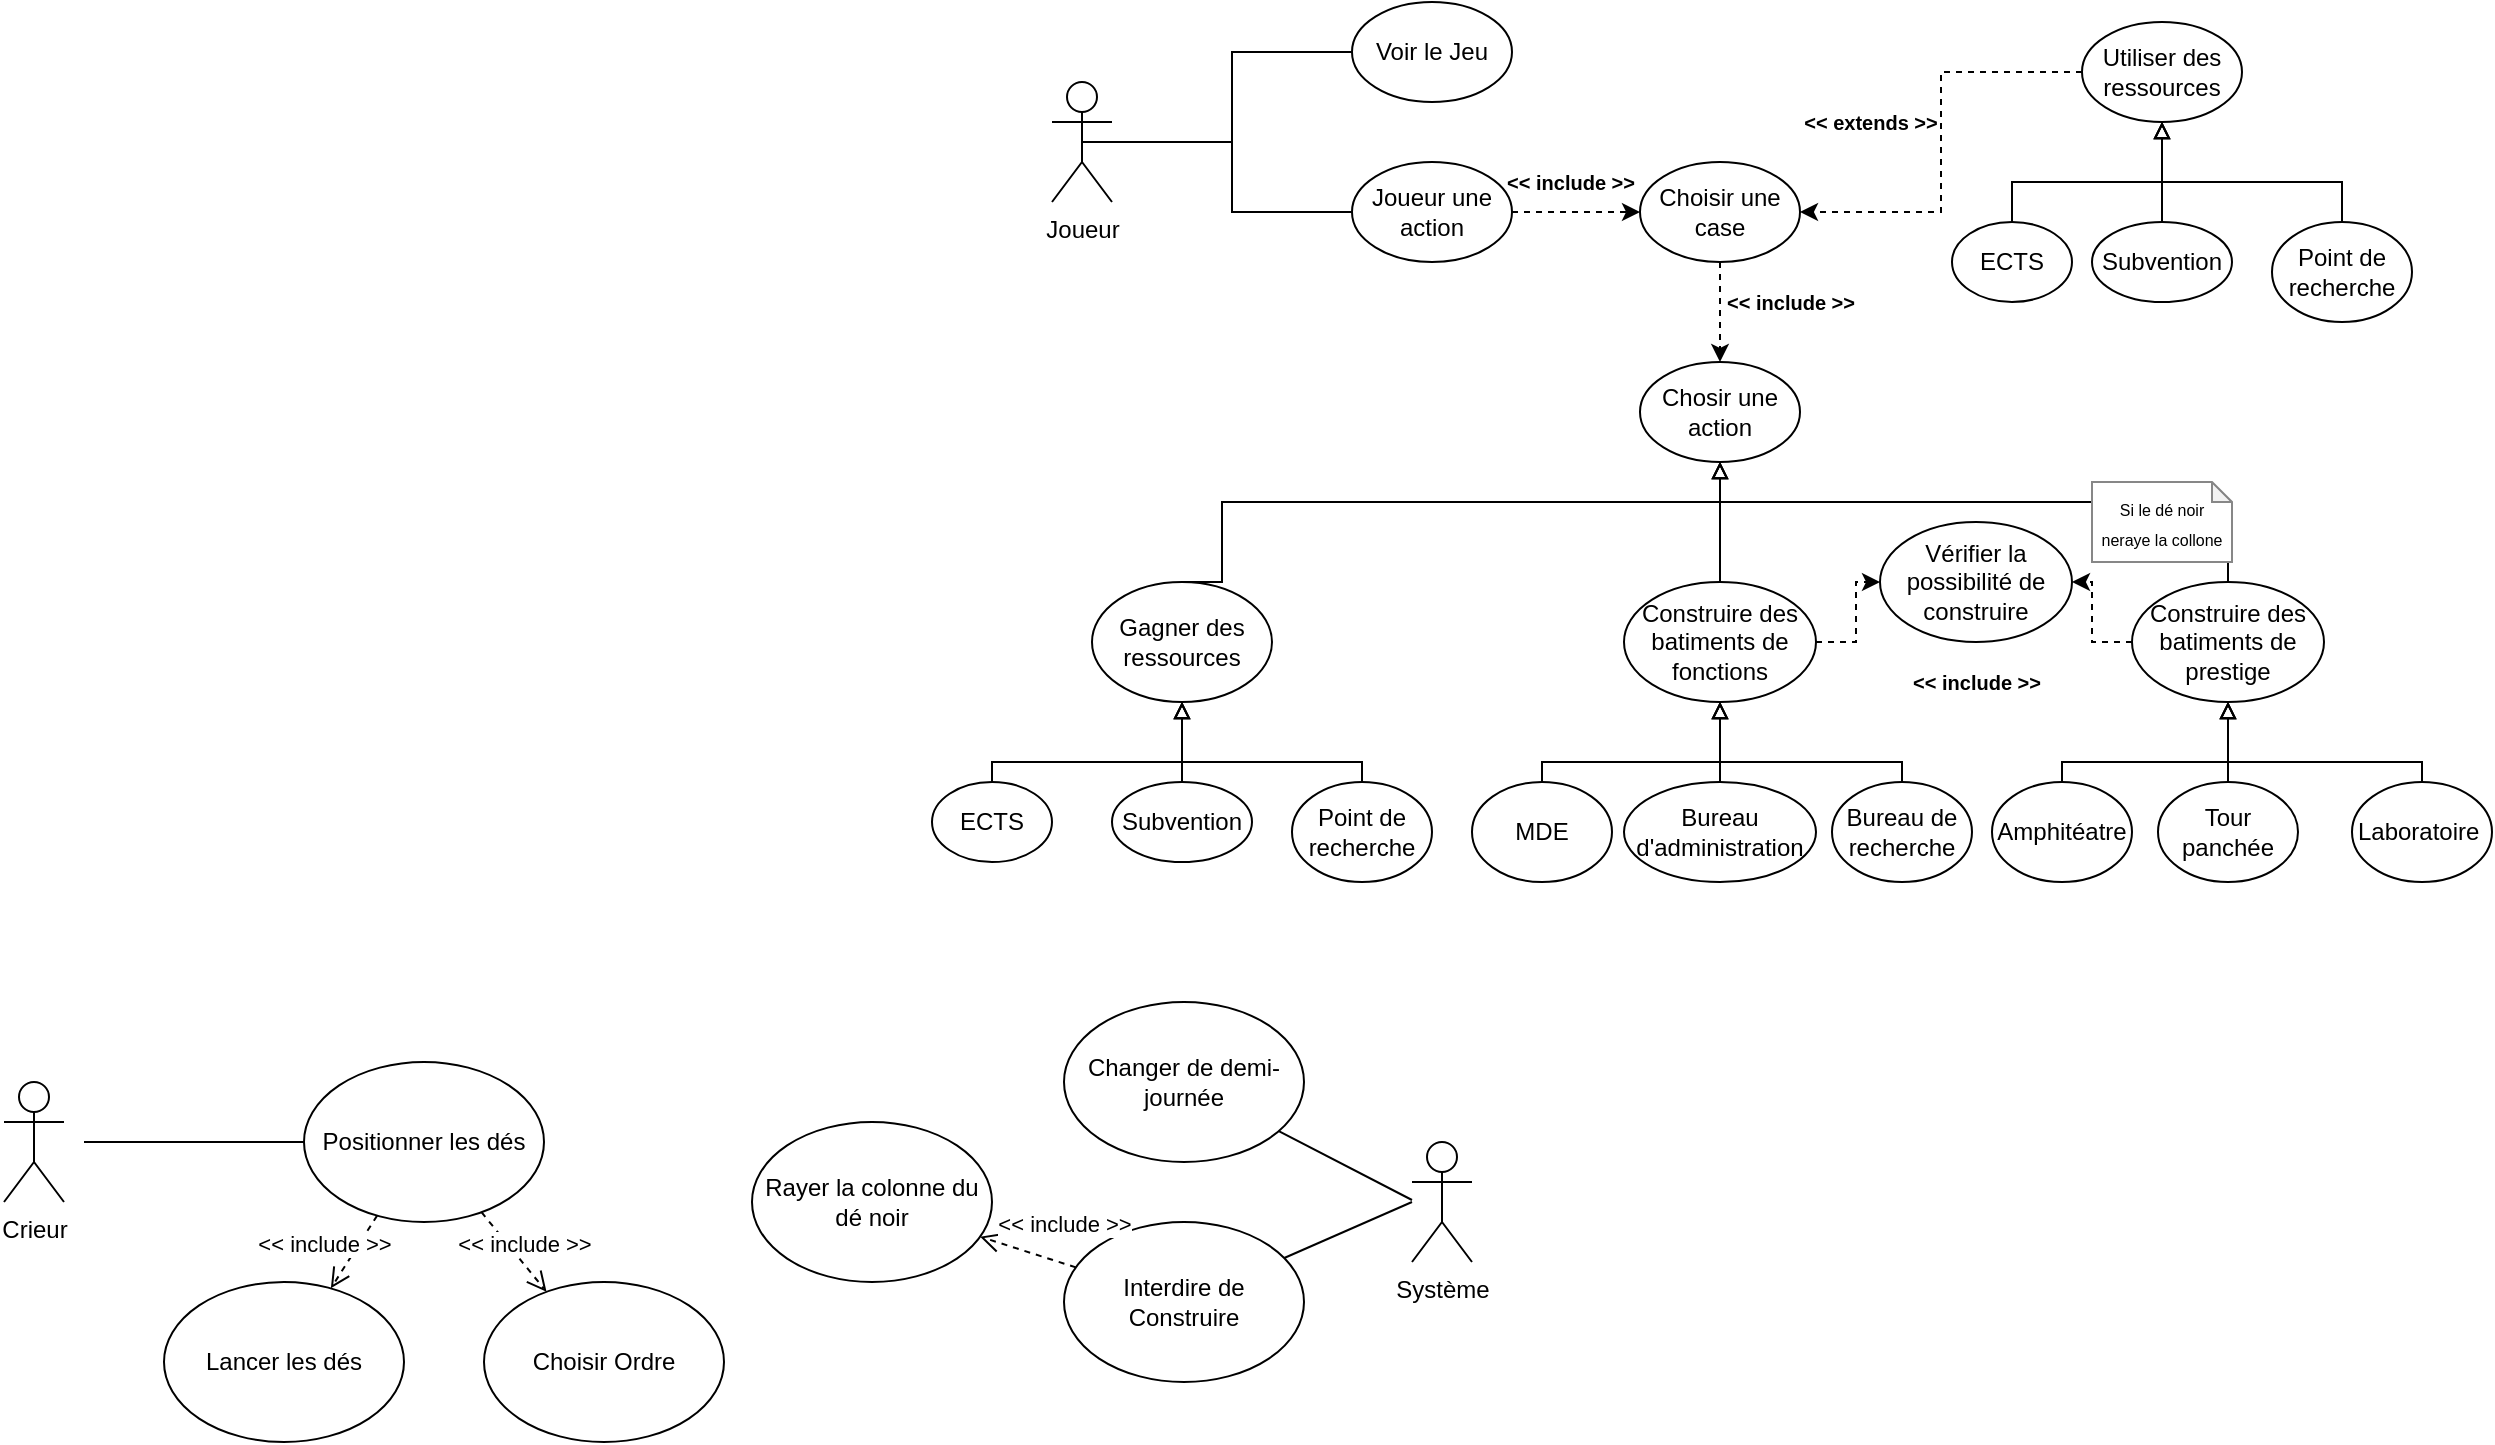 <mxfile version="24.9.0">
  <diagram name="Page-1" id="SSMdGqV66un1ues1H1LF">
    <mxGraphModel dx="1343" dy="225" grid="1" gridSize="10" guides="1" tooltips="1" connect="1" arrows="1" fold="1" page="1" pageScale="1" pageWidth="827" pageHeight="1169" math="0" shadow="0">
      <root>
        <mxCell id="0" />
        <mxCell id="1" parent="0" />
        <mxCell id="pE3MrQd4a998rbX4YYhi-1" value="Crieur" style="shape=umlActor;verticalLabelPosition=bottom;verticalAlign=top;html=1;outlineConnect=0;" parent="1" vertex="1">
          <mxGeometry x="-444" y="650" width="30" height="60" as="geometry" />
        </mxCell>
        <mxCell id="Ci0lGtwht_oeSIMEB8GQ-7" style="rounded=0;orthogonalLoop=1;jettySize=auto;html=1;entryX=0;entryY=0.5;entryDx=0;entryDy=0;edgeStyle=orthogonalEdgeStyle;endArrow=none;endFill=0;" parent="1" source="Ci0lGtwht_oeSIMEB8GQ-4" target="Ci0lGtwht_oeSIMEB8GQ-5" edge="1">
          <mxGeometry relative="1" as="geometry" />
        </mxCell>
        <mxCell id="pE3MrQd4a998rbX4YYhi-2" value="" style="endArrow=none;html=1;rounded=0;" parent="1" edge="1">
          <mxGeometry width="50" height="50" relative="1" as="geometry">
            <mxPoint x="-404" y="680" as="sourcePoint" />
            <mxPoint x="-294" y="680" as="targetPoint" />
          </mxGeometry>
        </mxCell>
        <mxCell id="Ci0lGtwht_oeSIMEB8GQ-8" style="edgeStyle=orthogonalEdgeStyle;rounded=0;orthogonalLoop=1;jettySize=auto;html=1;exitX=0.5;exitY=0.5;exitDx=0;exitDy=0;exitPerimeter=0;entryX=0;entryY=0.5;entryDx=0;entryDy=0;endArrow=none;endFill=0;" parent="1" source="Ci0lGtwht_oeSIMEB8GQ-4" target="Ci0lGtwht_oeSIMEB8GQ-6" edge="1">
          <mxGeometry relative="1" as="geometry" />
        </mxCell>
        <mxCell id="pE3MrQd4a998rbX4YYhi-3" value="Positionner les dés" style="ellipse;whiteSpace=wrap;html=1;" parent="1" vertex="1">
          <mxGeometry x="-294" y="640" width="120" height="80" as="geometry" />
        </mxCell>
        <mxCell id="Ci0lGtwht_oeSIMEB8GQ-4" value="Joueur" style="shape=umlActor;verticalLabelPosition=bottom;verticalAlign=top;html=1;outlineConnect=0;" parent="1" vertex="1">
          <mxGeometry x="80" y="150" width="30" height="60" as="geometry" />
        </mxCell>
        <mxCell id="pE3MrQd4a998rbX4YYhi-4" value="Lancer les dés" style="ellipse;whiteSpace=wrap;html=1;" parent="1" vertex="1">
          <mxGeometry x="-364" y="750" width="120" height="80" as="geometry" />
        </mxCell>
        <mxCell id="Ci0lGtwht_oeSIMEB8GQ-5" value="Voir le Jeu" style="ellipse;whiteSpace=wrap;html=1;" parent="1" vertex="1">
          <mxGeometry x="230" y="110" width="80" height="50" as="geometry" />
        </mxCell>
        <mxCell id="pE3MrQd4a998rbX4YYhi-5" value="Choisir Ordre" style="ellipse;whiteSpace=wrap;html=1;" parent="1" vertex="1">
          <mxGeometry x="-204" y="750" width="120" height="80" as="geometry" />
        </mxCell>
        <mxCell id="Ci0lGtwht_oeSIMEB8GQ-14" style="edgeStyle=orthogonalEdgeStyle;rounded=0;orthogonalLoop=1;jettySize=auto;html=1;entryX=0;entryY=0.5;entryDx=0;entryDy=0;dashed=1;" parent="1" source="Ci0lGtwht_oeSIMEB8GQ-6" target="Ci0lGtwht_oeSIMEB8GQ-9" edge="1">
          <mxGeometry relative="1" as="geometry" />
        </mxCell>
        <mxCell id="pE3MrQd4a998rbX4YYhi-7" value="&amp;lt;&amp;lt; include &amp;gt;&amp;gt;" style="html=1;verticalAlign=bottom;endArrow=open;dashed=1;endSize=8;curved=0;rounded=0;" parent="1" source="pE3MrQd4a998rbX4YYhi-3" target="pE3MrQd4a998rbX4YYhi-4" edge="1">
          <mxGeometry x="0.57" y="-10" relative="1" as="geometry">
            <mxPoint x="-274" y="720" as="sourcePoint" />
            <mxPoint x="-354" y="720" as="targetPoint" />
            <mxPoint as="offset" />
          </mxGeometry>
        </mxCell>
        <mxCell id="Ci0lGtwht_oeSIMEB8GQ-6" value="Joueur une action" style="ellipse;whiteSpace=wrap;html=1;" parent="1" vertex="1">
          <mxGeometry x="230" y="190" width="80" height="50" as="geometry" />
        </mxCell>
        <mxCell id="pE3MrQd4a998rbX4YYhi-8" value="&amp;lt;&amp;lt; include &amp;gt;&amp;gt;" style="html=1;verticalAlign=bottom;endArrow=open;dashed=1;endSize=8;curved=0;rounded=0;" parent="1" source="pE3MrQd4a998rbX4YYhi-3" target="pE3MrQd4a998rbX4YYhi-5" edge="1">
          <mxGeometry x="0.274" y="1" relative="1" as="geometry">
            <mxPoint x="-247" y="727" as="sourcePoint" />
            <mxPoint x="-271" y="763" as="targetPoint" />
            <mxPoint as="offset" />
          </mxGeometry>
        </mxCell>
        <mxCell id="Ci0lGtwht_oeSIMEB8GQ-16" style="edgeStyle=orthogonalEdgeStyle;rounded=0;orthogonalLoop=1;jettySize=auto;html=1;dashed=1;" parent="1" source="Ci0lGtwht_oeSIMEB8GQ-9" target="Ci0lGtwht_oeSIMEB8GQ-10" edge="1">
          <mxGeometry relative="1" as="geometry" />
        </mxCell>
        <mxCell id="pE3MrQd4a998rbX4YYhi-9" value="Système" style="shape=umlActor;verticalLabelPosition=bottom;verticalAlign=top;html=1;outlineConnect=0;" parent="1" vertex="1">
          <mxGeometry x="260" y="680" width="30" height="60" as="geometry" />
        </mxCell>
        <mxCell id="Ci0lGtwht_oeSIMEB8GQ-9" value="Choisir une case" style="ellipse;whiteSpace=wrap;html=1;" parent="1" vertex="1">
          <mxGeometry x="374" y="190" width="80" height="50" as="geometry" />
        </mxCell>
        <mxCell id="Ci0lGtwht_oeSIMEB8GQ-10" value="Chosir une action" style="ellipse;whiteSpace=wrap;html=1;" parent="1" vertex="1">
          <mxGeometry x="374" y="290" width="80" height="50" as="geometry" />
        </mxCell>
        <mxCell id="Ci0lGtwht_oeSIMEB8GQ-15" style="edgeStyle=orthogonalEdgeStyle;rounded=0;orthogonalLoop=1;jettySize=auto;html=1;exitX=0;exitY=0.5;exitDx=0;exitDy=0;entryX=1;entryY=0.5;entryDx=0;entryDy=0;dashed=1;" parent="1" source="Ci0lGtwht_oeSIMEB8GQ-12" target="Ci0lGtwht_oeSIMEB8GQ-9" edge="1">
          <mxGeometry relative="1" as="geometry" />
        </mxCell>
        <mxCell id="Ci0lGtwht_oeSIMEB8GQ-12" value="Utiliser des ressources" style="ellipse;whiteSpace=wrap;html=1;" parent="1" vertex="1">
          <mxGeometry x="595" y="120" width="80" height="50" as="geometry" />
        </mxCell>
        <mxCell id="SuMKHEDzkvPLEXN3Q3Va-4" style="edgeStyle=orthogonalEdgeStyle;rounded=0;orthogonalLoop=1;jettySize=auto;html=1;entryX=0.5;entryY=1;entryDx=0;entryDy=0;endArrow=block;endFill=0;" edge="1" parent="1" source="SuMKHEDzkvPLEXN3Q3Va-1" target="Ci0lGtwht_oeSIMEB8GQ-12">
          <mxGeometry relative="1" as="geometry">
            <Array as="points">
              <mxPoint x="560" y="200" />
              <mxPoint x="635" y="200" />
            </Array>
          </mxGeometry>
        </mxCell>
        <mxCell id="pE3MrQd4a998rbX4YYhi-10" value="" style="endArrow=none;html=1;rounded=0;" parent="1" source="pE3MrQd4a998rbX4YYhi-11" edge="1">
          <mxGeometry width="50" height="50" relative="1" as="geometry">
            <mxPoint x="166" y="709.23" as="sourcePoint" />
            <mxPoint x="260" y="709" as="targetPoint" />
          </mxGeometry>
        </mxCell>
        <mxCell id="SuMKHEDzkvPLEXN3Q3Va-1" value="ECTS" style="ellipse;whiteSpace=wrap;html=1;" vertex="1" parent="1">
          <mxGeometry x="530" y="220" width="60" height="40" as="geometry" />
        </mxCell>
        <mxCell id="pE3MrQd4a998rbX4YYhi-11" value="Changer de demi-journée" style="ellipse;whiteSpace=wrap;html=1;" parent="1" vertex="1">
          <mxGeometry x="86" y="610" width="120" height="80" as="geometry" />
        </mxCell>
        <mxCell id="SuMKHEDzkvPLEXN3Q3Va-5" style="edgeStyle=orthogonalEdgeStyle;rounded=0;orthogonalLoop=1;jettySize=auto;html=1;exitX=0.5;exitY=0;exitDx=0;exitDy=0;endArrow=block;endFill=0;" edge="1" parent="1" source="SuMKHEDzkvPLEXN3Q3Va-2">
          <mxGeometry relative="1" as="geometry">
            <mxPoint x="635" y="170" as="targetPoint" />
          </mxGeometry>
        </mxCell>
        <mxCell id="pE3MrQd4a998rbX4YYhi-12" value="Interdire de Construire" style="ellipse;whiteSpace=wrap;html=1;" parent="1" vertex="1">
          <mxGeometry x="86" y="720" width="120" height="80" as="geometry" />
        </mxCell>
        <mxCell id="SuMKHEDzkvPLEXN3Q3Va-2" value="Subvention" style="ellipse;whiteSpace=wrap;html=1;" vertex="1" parent="1">
          <mxGeometry x="600" y="220" width="70" height="40" as="geometry" />
        </mxCell>
        <mxCell id="pE3MrQd4a998rbX4YYhi-13" value="" style="endArrow=none;html=1;rounded=0;" parent="1" source="pE3MrQd4a998rbX4YYhi-12" edge="1">
          <mxGeometry width="50" height="50" relative="1" as="geometry">
            <mxPoint x="169" y="679" as="sourcePoint" />
            <mxPoint x="260" y="710" as="targetPoint" />
          </mxGeometry>
        </mxCell>
        <mxCell id="SuMKHEDzkvPLEXN3Q3Va-6" style="edgeStyle=orthogonalEdgeStyle;rounded=0;orthogonalLoop=1;jettySize=auto;html=1;entryX=0.5;entryY=1;entryDx=0;entryDy=0;endArrow=block;endFill=0;" edge="1" parent="1" source="SuMKHEDzkvPLEXN3Q3Va-3" target="Ci0lGtwht_oeSIMEB8GQ-12">
          <mxGeometry relative="1" as="geometry">
            <Array as="points">
              <mxPoint x="725" y="200" />
              <mxPoint x="635" y="200" />
            </Array>
          </mxGeometry>
        </mxCell>
        <mxCell id="pE3MrQd4a998rbX4YYhi-14" value="&lt;span data-lucid-content=&quot;{&amp;quot;t&amp;quot;:&amp;quot;Rayer la colonne du dés noir&amp;quot;,&amp;quot;m&amp;quot;:[]}&quot; data-lucid-type=&quot;application/vnd.lucid.text&quot;&gt;Rayer la colonne du dé noir&lt;/span&gt;" style="ellipse;whiteSpace=wrap;html=1;" parent="1" vertex="1">
          <mxGeometry x="-70" y="670" width="120" height="80" as="geometry" />
        </mxCell>
        <mxCell id="SuMKHEDzkvPLEXN3Q3Va-3" value="Point de recherche" style="ellipse;whiteSpace=wrap;html=1;" vertex="1" parent="1">
          <mxGeometry x="690" y="220" width="70" height="50" as="geometry" />
        </mxCell>
        <mxCell id="pE3MrQd4a998rbX4YYhi-15" value="&amp;lt;&amp;lt; include &amp;gt;&amp;gt;" style="html=1;verticalAlign=bottom;endArrow=open;dashed=1;endSize=8;curved=0;rounded=0;" parent="1" source="pE3MrQd4a998rbX4YYhi-12" target="pE3MrQd4a998rbX4YYhi-14" edge="1">
          <mxGeometry x="-0.621" y="-10" relative="1" as="geometry">
            <mxPoint x="-291" y="695" as="sourcePoint" />
            <mxPoint x="-259" y="735" as="targetPoint" />
            <mxPoint as="offset" />
          </mxGeometry>
        </mxCell>
        <mxCell id="SuMKHEDzkvPLEXN3Q3Va-10" style="edgeStyle=orthogonalEdgeStyle;rounded=0;orthogonalLoop=1;jettySize=auto;html=1;entryX=0.5;entryY=1;entryDx=0;entryDy=0;endArrow=block;endFill=0;exitX=0.5;exitY=0;exitDx=0;exitDy=0;" edge="1" parent="1" source="SuMKHEDzkvPLEXN3Q3Va-7" target="Ci0lGtwht_oeSIMEB8GQ-10">
          <mxGeometry relative="1" as="geometry">
            <Array as="points">
              <mxPoint x="165" y="360" />
              <mxPoint x="414" y="360" />
            </Array>
          </mxGeometry>
        </mxCell>
        <mxCell id="SuMKHEDzkvPLEXN3Q3Va-7" value="Gagner des ressources" style="ellipse;whiteSpace=wrap;html=1;" vertex="1" parent="1">
          <mxGeometry x="100" y="400" width="90" height="60" as="geometry" />
        </mxCell>
        <mxCell id="SuMKHEDzkvPLEXN3Q3Va-11" style="edgeStyle=orthogonalEdgeStyle;rounded=0;orthogonalLoop=1;jettySize=auto;html=1;entryX=0.5;entryY=1;entryDx=0;entryDy=0;endArrow=block;endFill=0;" edge="1" parent="1" source="SuMKHEDzkvPLEXN3Q3Va-8" target="Ci0lGtwht_oeSIMEB8GQ-10">
          <mxGeometry relative="1" as="geometry" />
        </mxCell>
        <mxCell id="SuMKHEDzkvPLEXN3Q3Va-36" style="edgeStyle=orthogonalEdgeStyle;rounded=0;orthogonalLoop=1;jettySize=auto;html=1;dashed=1;" edge="1" parent="1" source="SuMKHEDzkvPLEXN3Q3Va-8" target="SuMKHEDzkvPLEXN3Q3Va-34">
          <mxGeometry relative="1" as="geometry" />
        </mxCell>
        <mxCell id="SuMKHEDzkvPLEXN3Q3Va-8" value="Construire des batiments de fonctions" style="ellipse;whiteSpace=wrap;html=1;" vertex="1" parent="1">
          <mxGeometry x="366" y="400" width="96" height="60" as="geometry" />
        </mxCell>
        <mxCell id="SuMKHEDzkvPLEXN3Q3Va-12" style="edgeStyle=orthogonalEdgeStyle;rounded=0;orthogonalLoop=1;jettySize=auto;html=1;entryX=0.5;entryY=1;entryDx=0;entryDy=0;endArrow=block;endFill=0;" edge="1" parent="1" source="pE3MrQd4a998rbX4YYhi-16" target="Ci0lGtwht_oeSIMEB8GQ-10">
          <mxGeometry relative="1" as="geometry">
            <Array as="points">
              <mxPoint x="668" y="360" />
              <mxPoint x="414" y="360" />
            </Array>
          </mxGeometry>
        </mxCell>
        <mxCell id="SuMKHEDzkvPLEXN3Q3Va-35" style="edgeStyle=orthogonalEdgeStyle;rounded=0;orthogonalLoop=1;jettySize=auto;html=1;entryX=1;entryY=0.5;entryDx=0;entryDy=0;dashed=1;" edge="1" parent="1" source="SuMKHEDzkvPLEXN3Q3Va-9" target="SuMKHEDzkvPLEXN3Q3Va-34">
          <mxGeometry relative="1" as="geometry" />
        </mxCell>
        <mxCell id="SuMKHEDzkvPLEXN3Q3Va-9" value="Construire des batiments de prestige" style="ellipse;whiteSpace=wrap;html=1;" vertex="1" parent="1">
          <mxGeometry x="620" y="400" width="96" height="60" as="geometry" />
        </mxCell>
        <mxCell id="SuMKHEDzkvPLEXN3Q3Va-22" style="edgeStyle=orthogonalEdgeStyle;rounded=0;orthogonalLoop=1;jettySize=auto;html=1;entryX=0.5;entryY=1;entryDx=0;entryDy=0;endArrow=block;endFill=0;" edge="1" parent="1" source="SuMKHEDzkvPLEXN3Q3Va-13" target="SuMKHEDzkvPLEXN3Q3Va-7">
          <mxGeometry relative="1" as="geometry">
            <Array as="points">
              <mxPoint x="50" y="490" />
              <mxPoint x="145" y="490" />
            </Array>
          </mxGeometry>
        </mxCell>
        <mxCell id="SuMKHEDzkvPLEXN3Q3Va-13" value="ECTS" style="ellipse;whiteSpace=wrap;html=1;" vertex="1" parent="1">
          <mxGeometry x="20" y="500" width="60" height="40" as="geometry" />
        </mxCell>
        <mxCell id="SuMKHEDzkvPLEXN3Q3Va-21" style="edgeStyle=orthogonalEdgeStyle;rounded=0;orthogonalLoop=1;jettySize=auto;html=1;endArrow=block;endFill=0;" edge="1" parent="1" source="SuMKHEDzkvPLEXN3Q3Va-14">
          <mxGeometry relative="1" as="geometry">
            <mxPoint x="145.0" y="460" as="targetPoint" />
          </mxGeometry>
        </mxCell>
        <mxCell id="SuMKHEDzkvPLEXN3Q3Va-14" value="Subvention" style="ellipse;whiteSpace=wrap;html=1;" vertex="1" parent="1">
          <mxGeometry x="110" y="500" width="70" height="40" as="geometry" />
        </mxCell>
        <mxCell id="SuMKHEDzkvPLEXN3Q3Va-18" style="edgeStyle=orthogonalEdgeStyle;rounded=0;orthogonalLoop=1;jettySize=auto;html=1;entryX=0.5;entryY=1;entryDx=0;entryDy=0;endArrow=block;endFill=0;exitX=0.5;exitY=0;exitDx=0;exitDy=0;" edge="1" parent="1" source="SuMKHEDzkvPLEXN3Q3Va-15" target="SuMKHEDzkvPLEXN3Q3Va-7">
          <mxGeometry relative="1" as="geometry">
            <Array as="points">
              <mxPoint x="235" y="490" />
              <mxPoint x="145" y="490" />
            </Array>
          </mxGeometry>
        </mxCell>
        <mxCell id="SuMKHEDzkvPLEXN3Q3Va-15" value="Point de recherche" style="ellipse;whiteSpace=wrap;html=1;" vertex="1" parent="1">
          <mxGeometry x="200" y="500" width="70" height="50" as="geometry" />
        </mxCell>
        <mxCell id="SuMKHEDzkvPLEXN3Q3Va-25" style="edgeStyle=orthogonalEdgeStyle;rounded=0;orthogonalLoop=1;jettySize=auto;html=1;entryX=0.5;entryY=1;entryDx=0;entryDy=0;endArrow=block;endFill=0;" edge="1" parent="1" source="SuMKHEDzkvPLEXN3Q3Va-19" target="SuMKHEDzkvPLEXN3Q3Va-8">
          <mxGeometry relative="1" as="geometry">
            <Array as="points">
              <mxPoint x="325" y="490" />
              <mxPoint x="414" y="490" />
            </Array>
          </mxGeometry>
        </mxCell>
        <mxCell id="SuMKHEDzkvPLEXN3Q3Va-19" value="MDE" style="ellipse;whiteSpace=wrap;html=1;" vertex="1" parent="1">
          <mxGeometry x="290" y="500" width="70" height="50" as="geometry" />
        </mxCell>
        <mxCell id="SuMKHEDzkvPLEXN3Q3Va-23" style="edgeStyle=orthogonalEdgeStyle;rounded=0;orthogonalLoop=1;jettySize=auto;html=1;entryX=0.5;entryY=1;entryDx=0;entryDy=0;endArrow=block;endFill=0;" edge="1" parent="1" source="SuMKHEDzkvPLEXN3Q3Va-20" target="SuMKHEDzkvPLEXN3Q3Va-8">
          <mxGeometry relative="1" as="geometry" />
        </mxCell>
        <mxCell id="SuMKHEDzkvPLEXN3Q3Va-20" value="Bureau d&#39;administration" style="ellipse;whiteSpace=wrap;html=1;" vertex="1" parent="1">
          <mxGeometry x="366" y="500" width="96" height="50" as="geometry" />
        </mxCell>
        <mxCell id="SuMKHEDzkvPLEXN3Q3Va-26" style="edgeStyle=orthogonalEdgeStyle;rounded=0;orthogonalLoop=1;jettySize=auto;html=1;entryX=0.5;entryY=1;entryDx=0;entryDy=0;endArrow=block;endFill=0;" edge="1" parent="1" source="SuMKHEDzkvPLEXN3Q3Va-24" target="SuMKHEDzkvPLEXN3Q3Va-8">
          <mxGeometry relative="1" as="geometry">
            <Array as="points">
              <mxPoint x="505" y="490" />
              <mxPoint x="414" y="490" />
            </Array>
          </mxGeometry>
        </mxCell>
        <mxCell id="SuMKHEDzkvPLEXN3Q3Va-24" value="Bureau de recherche" style="ellipse;whiteSpace=wrap;html=1;" vertex="1" parent="1">
          <mxGeometry x="470" y="500" width="70" height="50" as="geometry" />
        </mxCell>
        <mxCell id="SuMKHEDzkvPLEXN3Q3Va-31" style="edgeStyle=orthogonalEdgeStyle;rounded=0;orthogonalLoop=1;jettySize=auto;html=1;endArrow=block;endFill=0;" edge="1" parent="1" source="SuMKHEDzkvPLEXN3Q3Va-27">
          <mxGeometry relative="1" as="geometry">
            <mxPoint x="668" y="460" as="targetPoint" />
          </mxGeometry>
        </mxCell>
        <mxCell id="SuMKHEDzkvPLEXN3Q3Va-27" value="Tour panchée" style="ellipse;whiteSpace=wrap;html=1;" vertex="1" parent="1">
          <mxGeometry x="633" y="500" width="70" height="50" as="geometry" />
        </mxCell>
        <mxCell id="SuMKHEDzkvPLEXN3Q3Va-32" style="edgeStyle=orthogonalEdgeStyle;rounded=0;orthogonalLoop=1;jettySize=auto;html=1;entryX=0.5;entryY=1;entryDx=0;entryDy=0;endArrow=block;endFill=0;" edge="1" parent="1" source="SuMKHEDzkvPLEXN3Q3Va-28" target="SuMKHEDzkvPLEXN3Q3Va-9">
          <mxGeometry relative="1" as="geometry">
            <Array as="points">
              <mxPoint x="585" y="490" />
              <mxPoint x="668" y="490" />
            </Array>
          </mxGeometry>
        </mxCell>
        <mxCell id="SuMKHEDzkvPLEXN3Q3Va-28" value="Amphitéatre" style="ellipse;whiteSpace=wrap;html=1;" vertex="1" parent="1">
          <mxGeometry x="550" y="500" width="70" height="50" as="geometry" />
        </mxCell>
        <mxCell id="SuMKHEDzkvPLEXN3Q3Va-30" style="edgeStyle=orthogonalEdgeStyle;rounded=0;orthogonalLoop=1;jettySize=auto;html=1;entryX=0.5;entryY=1;entryDx=0;entryDy=0;endArrow=block;endFill=0;" edge="1" parent="1" source="SuMKHEDzkvPLEXN3Q3Va-29" target="SuMKHEDzkvPLEXN3Q3Va-9">
          <mxGeometry relative="1" as="geometry">
            <Array as="points">
              <mxPoint x="765" y="490" />
              <mxPoint x="668" y="490" />
            </Array>
          </mxGeometry>
        </mxCell>
        <mxCell id="SuMKHEDzkvPLEXN3Q3Va-29" value="Laboratoire&amp;nbsp;" style="ellipse;whiteSpace=wrap;html=1;" vertex="1" parent="1">
          <mxGeometry x="730" y="500" width="70" height="50" as="geometry" />
        </mxCell>
        <mxCell id="SuMKHEDzkvPLEXN3Q3Va-34" value="Vérifier la possibilité de construire" style="ellipse;whiteSpace=wrap;html=1;" vertex="1" parent="1">
          <mxGeometry x="494" y="370" width="96" height="60" as="geometry" />
        </mxCell>
        <mxCell id="SuMKHEDzkvPLEXN3Q3Va-37" value="&lt;font style=&quot;font-size: 10px;&quot;&gt;&amp;lt;&amp;lt; include &amp;gt;&amp;gt;&lt;/font&gt;" style="text;align=center;fontStyle=1;verticalAlign=middle;spacingLeft=3;spacingRight=3;strokeColor=none;rotatable=0;points=[[0,0.5],[1,0.5]];portConstraint=eastwest;html=1;" vertex="1" parent="1">
          <mxGeometry x="304" y="190" width="70" height="20" as="geometry" />
        </mxCell>
        <mxCell id="SuMKHEDzkvPLEXN3Q3Va-39" value="&lt;font style=&quot;font-size: 10px;&quot;&gt;&amp;lt;&amp;lt; include &amp;gt;&amp;gt;&lt;/font&gt;" style="text;align=center;fontStyle=1;verticalAlign=middle;spacingLeft=3;spacingRight=3;strokeColor=none;rotatable=0;points=[[0,0.5],[1,0.5]];portConstraint=eastwest;html=1;" vertex="1" parent="1">
          <mxGeometry x="414" y="250" width="70" height="20" as="geometry" />
        </mxCell>
        <mxCell id="SuMKHEDzkvPLEXN3Q3Va-40" value="&lt;font style=&quot;font-size: 10px;&quot;&gt;&amp;lt;&amp;lt; include &amp;gt;&amp;gt;&lt;/font&gt;" style="text;align=center;fontStyle=1;verticalAlign=middle;spacingLeft=3;spacingRight=3;strokeColor=none;rotatable=0;points=[[0,0.5],[1,0.5]];portConstraint=eastwest;html=1;" vertex="1" parent="1">
          <mxGeometry x="507" y="440" width="70" height="20" as="geometry" />
        </mxCell>
        <mxCell id="SuMKHEDzkvPLEXN3Q3Va-41" value="&lt;font style=&quot;font-size: 10px;&quot;&gt;&amp;lt;&amp;lt; extends &amp;gt;&amp;gt;&lt;/font&gt;" style="text;align=center;fontStyle=1;verticalAlign=middle;spacingLeft=3;spacingRight=3;strokeColor=none;rotatable=0;points=[[0,0.5],[1,0.5]];portConstraint=eastwest;html=1;" vertex="1" parent="1">
          <mxGeometry x="454" y="160" width="70" height="20" as="geometry" />
        </mxCell>
        <mxCell id="3PKWTVGen50_L0e6smh_-37" value="" style="edgeStyle=orthogonalEdgeStyle;rounded=0;orthogonalLoop=1;jettySize=auto;html=1;entryX=0.5;entryY=1;entryDx=0;entryDy=0;endArrow=block;endFill=0;" edge="1" parent="1" source="SuMKHEDzkvPLEXN3Q3Va-9" target="pE3MrQd4a998rbX4YYhi-16">
          <mxGeometry relative="1" as="geometry">
            <Array as="points" />
            <mxPoint x="668" y="400" as="sourcePoint" />
            <mxPoint x="414" y="340" as="targetPoint" />
          </mxGeometry>
        </mxCell>
        <mxCell id="pE3MrQd4a998rbX4YYhi-16" value="&lt;font style=&quot;font-size: 8px;&quot;&gt;Si le dé noir neraye la collone&lt;/font&gt;" style="shape=note;whiteSpace=wrap;html=1;backgroundOutline=1;darkOpacity=0.05;size=10;shadow=0;strokeColor=#878787;" parent="1" vertex="1">
          <mxGeometry x="600" y="350" width="70" height="40" as="geometry" />
        </mxCell>
      </root>
    </mxGraphModel>
  </diagram>
</mxfile>
